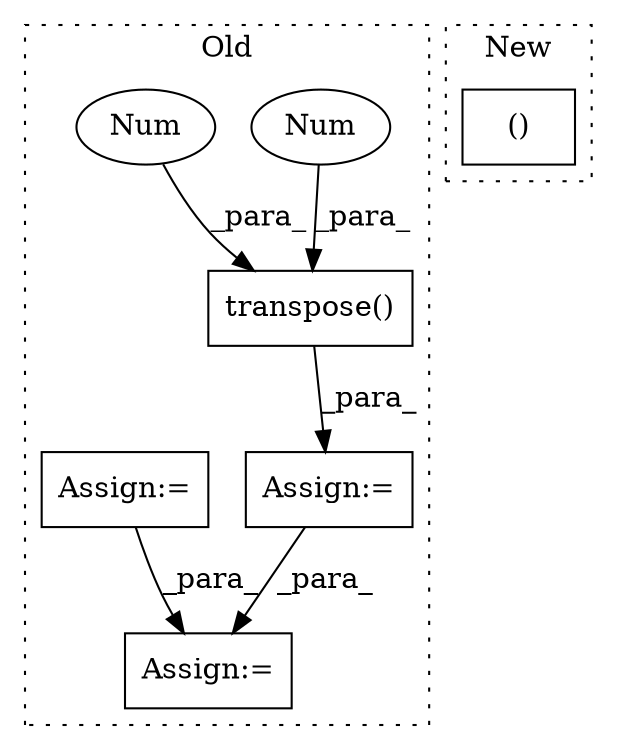digraph G {
subgraph cluster0 {
1 [label="transpose()" a="75" s="1999,2021" l="18,1" shape="box"];
3 [label="Num" a="76" s="2017" l="1" shape="ellipse"];
4 [label="Num" a="76" s="2020" l="1" shape="ellipse"];
5 [label="Assign:=" a="68" s="2853" l="3" shape="box"];
6 [label="Assign:=" a="68" s="1996" l="3" shape="box"];
7 [label="Assign:=" a="68" s="1875" l="3" shape="box"];
label = "Old";
style="dotted";
}
subgraph cluster1 {
2 [label="()" a="54" s="2108" l="0" shape="box"];
label = "New";
style="dotted";
}
1 -> 6 [label="_para_"];
3 -> 1 [label="_para_"];
4 -> 1 [label="_para_"];
6 -> 5 [label="_para_"];
7 -> 5 [label="_para_"];
}